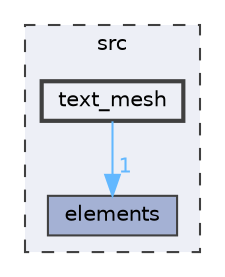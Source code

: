 digraph "src/text_mesh"
{
 // INTERACTIVE_SVG=YES
 // LATEX_PDF_SIZE
  bgcolor="transparent";
  edge [fontname=Helvetica,fontsize=10,labelfontname=Helvetica,labelfontsize=10];
  node [fontname=Helvetica,fontsize=10,shape=box,height=0.2,width=0.4];
  compound=true
  subgraph clusterdir_68267d1309a1af8e8297ef4c3efbcdba {
    graph [ bgcolor="#edeff6", pencolor="grey25", label="src", fontname=Helvetica,fontsize=10 style="filled,dashed", URL="dir_68267d1309a1af8e8297ef4c3efbcdba.html",tooltip=""]
  dir_b2470cdf236b10787c6012057be7848d [label="elements", fillcolor="#a4b1d4", color="grey25", style="filled", URL="dir_b2470cdf236b10787c6012057be7848d.html",tooltip=""];
  dir_b3cdc8b392a41de52e9504248ea8e7e8 [label="text_mesh", fillcolor="#edeff6", color="grey25", style="filled,bold", URL="dir_b3cdc8b392a41de52e9504248ea8e7e8.html",tooltip=""];
  }
  dir_b3cdc8b392a41de52e9504248ea8e7e8->dir_b2470cdf236b10787c6012057be7848d [headlabel="1", labeldistance=1.5 headhref="dir_000026_000006.html" color="steelblue1" fontcolor="steelblue1"];
}

